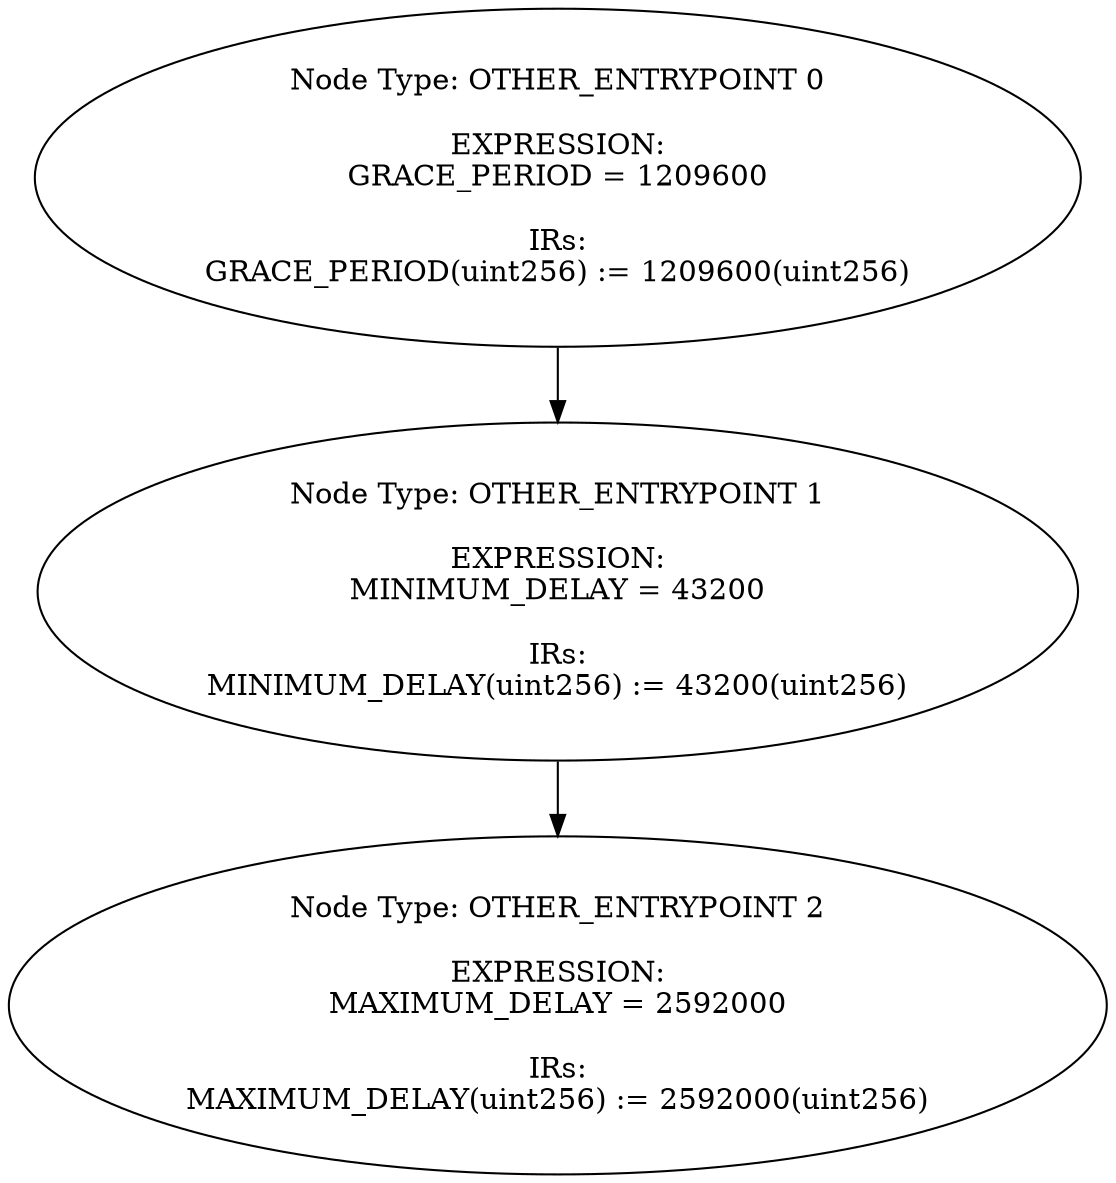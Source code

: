 digraph{
0[label="Node Type: OTHER_ENTRYPOINT 0

EXPRESSION:
GRACE_PERIOD = 1209600

IRs:
GRACE_PERIOD(uint256) := 1209600(uint256)"];
0->1;
1[label="Node Type: OTHER_ENTRYPOINT 1

EXPRESSION:
MINIMUM_DELAY = 43200

IRs:
MINIMUM_DELAY(uint256) := 43200(uint256)"];
1->2;
2[label="Node Type: OTHER_ENTRYPOINT 2

EXPRESSION:
MAXIMUM_DELAY = 2592000

IRs:
MAXIMUM_DELAY(uint256) := 2592000(uint256)"];
}
